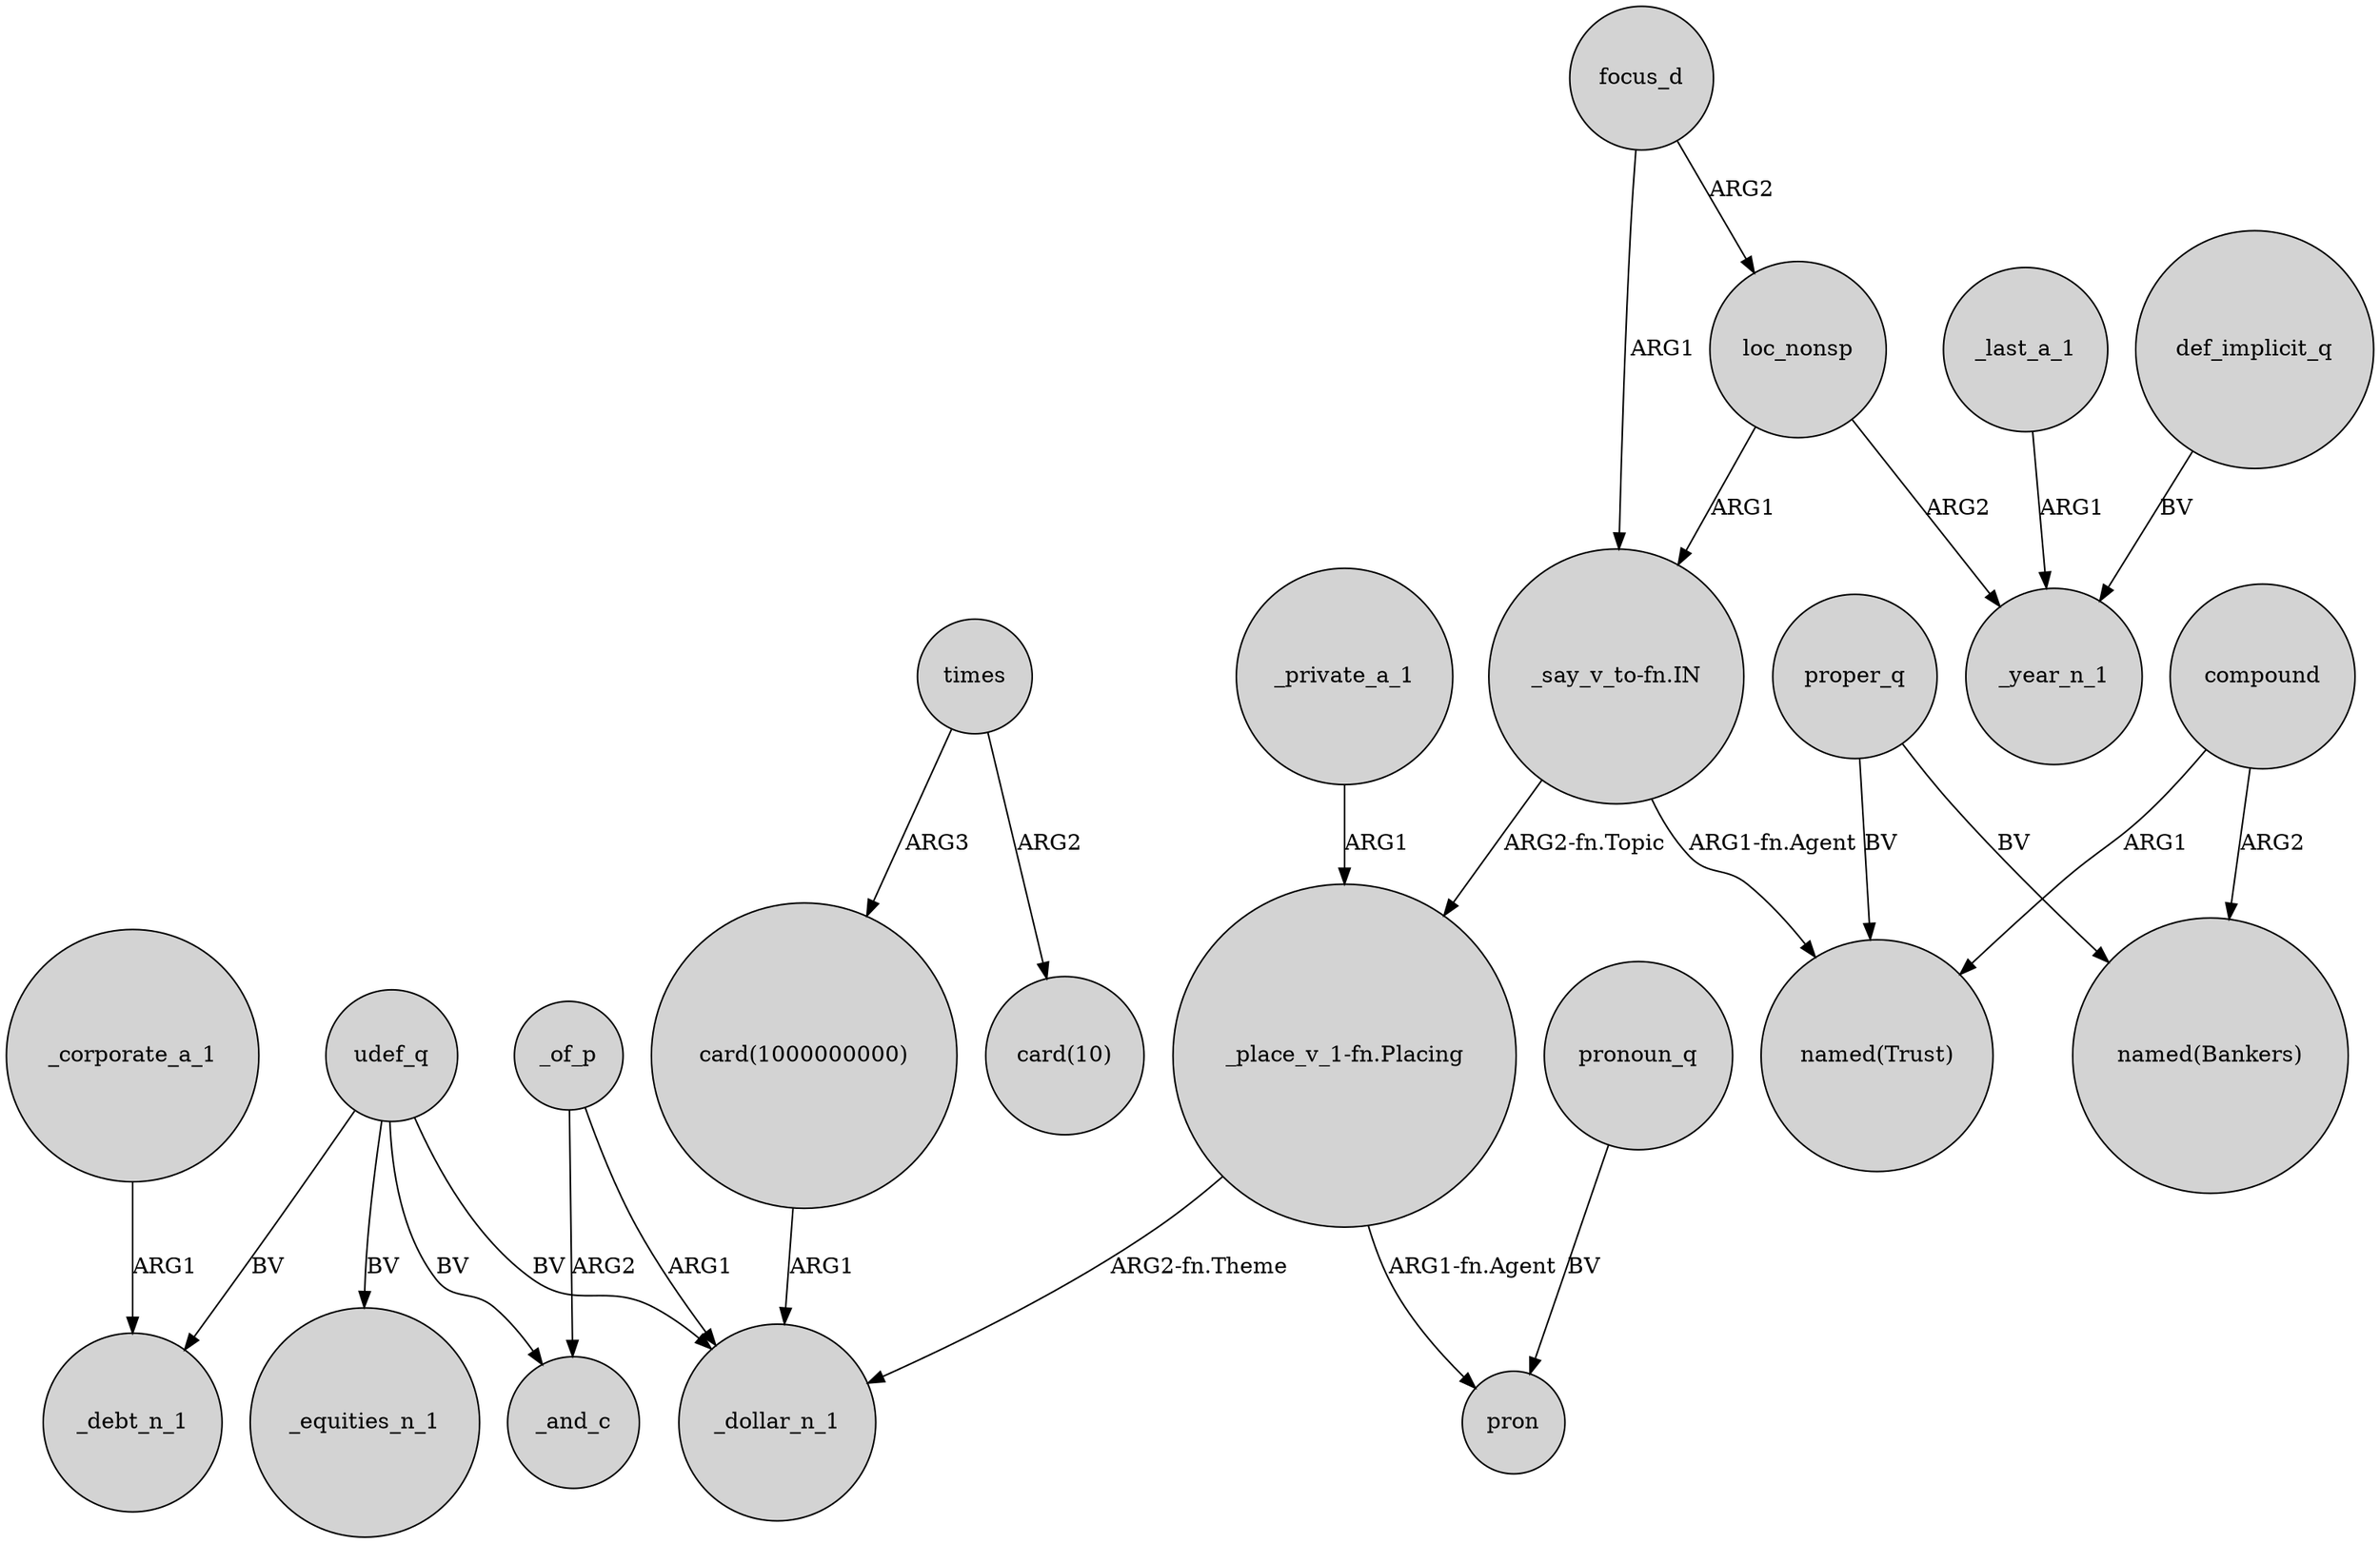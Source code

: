 digraph {
	node [shape=circle style=filled]
	"_place_v_1-fn.Placing" -> pron [label="ARG1-fn.Agent"]
	compound -> "named(Bankers)" [label=ARG2]
	focus_d -> loc_nonsp [label=ARG2]
	_corporate_a_1 -> _debt_n_1 [label=ARG1]
	def_implicit_q -> _year_n_1 [label=BV]
	proper_q -> "named(Bankers)" [label=BV]
	udef_q -> _debt_n_1 [label=BV]
	_of_p -> _dollar_n_1 [label=ARG1]
	"_say_v_to-fn.IN" -> "named(Trust)" [label="ARG1-fn.Agent"]
	compound -> "named(Trust)" [label=ARG1]
	_of_p -> _and_c [label=ARG2]
	"_place_v_1-fn.Placing" -> _dollar_n_1 [label="ARG2-fn.Theme"]
	times -> "card(1000000000)" [label=ARG3]
	"_say_v_to-fn.IN" -> "_place_v_1-fn.Placing" [label="ARG2-fn.Topic"]
	pronoun_q -> pron [label=BV]
	proper_q -> "named(Trust)" [label=BV]
	loc_nonsp -> "_say_v_to-fn.IN" [label=ARG1]
	loc_nonsp -> _year_n_1 [label=ARG2]
	times -> "card(10)" [label=ARG2]
	_last_a_1 -> _year_n_1 [label=ARG1]
	udef_q -> _equities_n_1 [label=BV]
	"card(1000000000)" -> _dollar_n_1 [label=ARG1]
	udef_q -> _and_c [label=BV]
	_private_a_1 -> "_place_v_1-fn.Placing" [label=ARG1]
	udef_q -> _dollar_n_1 [label=BV]
	focus_d -> "_say_v_to-fn.IN" [label=ARG1]
}
